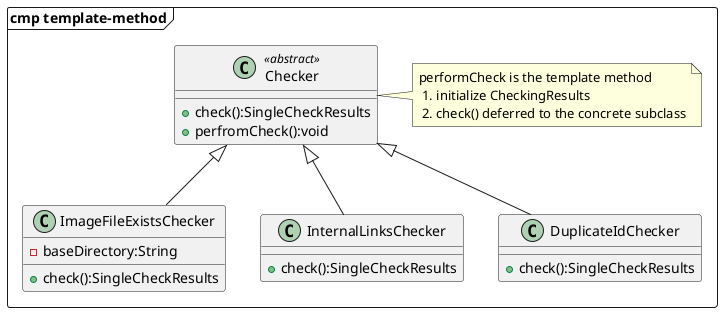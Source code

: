 @startuml
'skinparam linetype ortho

frame "cmp template-method" {
class Checker <<abstract>> {
+check():SingleCheckResults
+perfromCheck():void
}
class ImageFileExistsChecker {
-baseDirectory:String
+check():SingleCheckResults
}
class InternalLinksChecker{
+check():SingleCheckResults
}
class DuplicateIdChecker {
+check():SingleCheckResults
}

note right of Checker : performCheck is the template method\n 1. initialize CheckingResults\n 2. check() deferred to the concrete subclass

Checker <|-- ImageFileExistsChecker
Checker <|-- InternalLinksChecker
Checker <|-- DuplicateIdChecker
}

@enduml